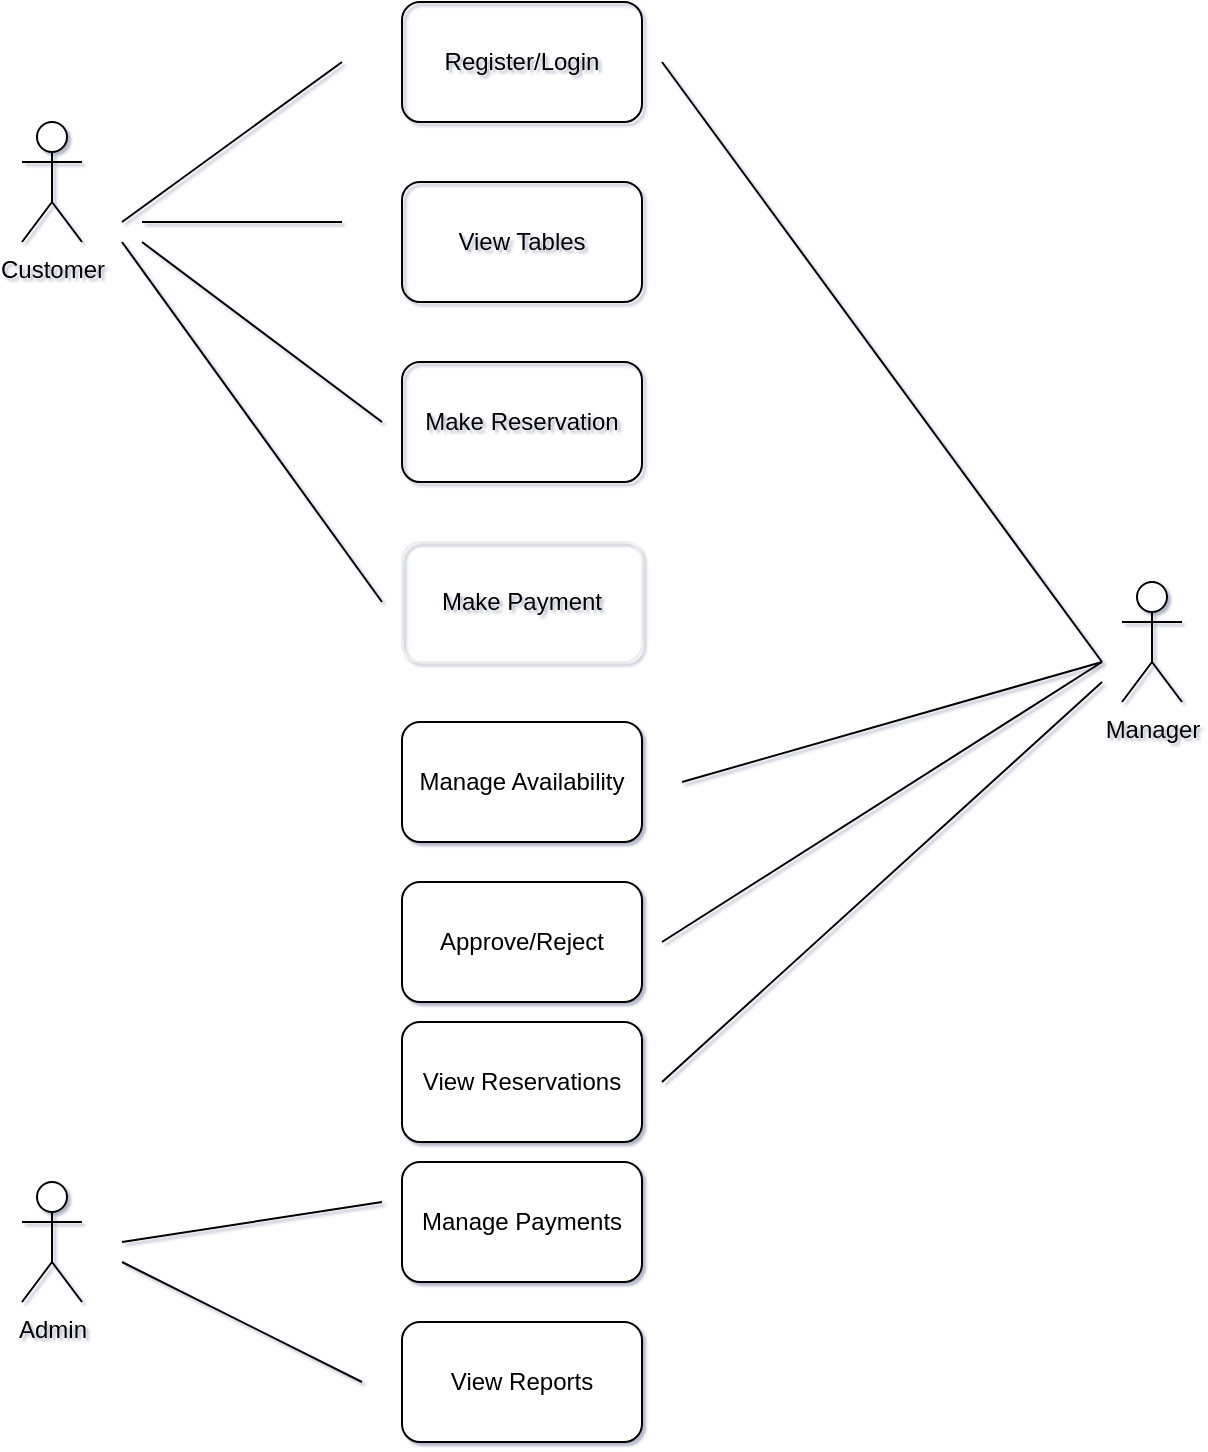<mxfile version="27.0.5">
  <diagram name="Page-1" id="1rQfDiHg1om-UEj6KufO">
    <mxGraphModel dx="1216" dy="813" grid="1" gridSize="10" guides="1" tooltips="1" connect="1" arrows="1" fold="1" page="1" pageScale="1" pageWidth="850" pageHeight="1100" background="light-dark(#FFFFFF,#FFFFFF)" math="0" shadow="1">
      <root>
        <mxCell id="0" />
        <mxCell id="1" parent="0" />
        <mxCell id="QRISFsCbMV7mXxoAjQTP-1" value="Customer&lt;div&gt;&lt;br&gt;&lt;/div&gt;" style="shape=umlActor;verticalLabelPosition=bottom;verticalAlign=top;html=1;outlineConnect=0;strokeColor=light-dark(#000000,#000000);fontColor=light-dark(#000000,#000000);" parent="1" vertex="1">
          <mxGeometry x="70" y="100" width="30" height="60" as="geometry" />
        </mxCell>
        <mxCell id="QRISFsCbMV7mXxoAjQTP-4" value="Register/Login" style="rounded=1;whiteSpace=wrap;html=1;fillColor=none;strokeColor=light-dark(#000000,#000000);fontColor=light-dark(#000000,#000000);" parent="1" vertex="1">
          <mxGeometry x="260" y="40" width="120" height="60" as="geometry" />
        </mxCell>
        <mxCell id="QRISFsCbMV7mXxoAjQTP-5" value="View Tables" style="rounded=1;whiteSpace=wrap;html=1;fillColor=none;strokeColor=light-dark(#000000,#000000);fontColor=light-dark(#000000,#000000);" parent="1" vertex="1">
          <mxGeometry x="260" y="130" width="120" height="60" as="geometry" />
        </mxCell>
        <mxCell id="QRISFsCbMV7mXxoAjQTP-6" value="Make Reservation" style="rounded=1;whiteSpace=wrap;html=1;fillColor=none;strokeColor=light-dark(#000000,#000000);fontColor=light-dark(#000000,#000000);" parent="1" vertex="1">
          <mxGeometry x="260" y="220" width="120" height="60" as="geometry" />
        </mxCell>
        <mxCell id="QRISFsCbMV7mXxoAjQTP-7" value="Make Payment" style="rounded=1;whiteSpace=wrap;html=1;fillColor=none;strokeColor=light-dark(#EDEDED,#000000);fontColor=light-dark(#000000,#000000);" parent="1" vertex="1">
          <mxGeometry x="260" y="310" width="120" height="60" as="geometry" />
        </mxCell>
        <mxCell id="QRISFsCbMV7mXxoAjQTP-8" value="Manage Availability" style="rounded=1;whiteSpace=wrap;html=1;fillColor=light-dark(#FFFFFF,#FFFFFF);strokeColor=light-dark(#000000,#000000);fontColor=light-dark(#000000,#000000);" parent="1" vertex="1">
          <mxGeometry x="260" y="400" width="120" height="60" as="geometry" />
        </mxCell>
        <mxCell id="QRISFsCbMV7mXxoAjQTP-9" value="&lt;font style=&quot;color: light-dark(rgb(0, 0, 0), rgb(0, 0, 0));&quot;&gt;Approve/Reject&lt;/font&gt;" style="rounded=1;whiteSpace=wrap;html=1;fillColor=light-dark(#FFFFFF,#FFFFFF);strokeColor=light-dark(#000000,#000000);" parent="1" vertex="1">
          <mxGeometry x="260" y="480" width="120" height="60" as="geometry" />
        </mxCell>
        <mxCell id="QRISFsCbMV7mXxoAjQTP-10" value="&lt;font style=&quot;color: light-dark(rgb(0, 0, 0), rgb(0, 0, 0));&quot;&gt;View Reservations&lt;/font&gt;" style="rounded=1;whiteSpace=wrap;html=1;fillColor=light-dark(#FFFFFF,#FFFFFF);strokeColor=light-dark(#000000,#000000);" parent="1" vertex="1">
          <mxGeometry x="260" y="550" width="120" height="60" as="geometry" />
        </mxCell>
        <mxCell id="QRISFsCbMV7mXxoAjQTP-11" value="Manage Payments" style="rounded=1;whiteSpace=wrap;html=1;fillColor=light-dark(#FFFFFF,#FFFFFF);strokeColor=light-dark(#000000,#000000);fontColor=light-dark(#000000,#000000);" parent="1" vertex="1">
          <mxGeometry x="260" y="620" width="120" height="60" as="geometry" />
        </mxCell>
        <mxCell id="QRISFsCbMV7mXxoAjQTP-12" value="View Reports" style="rounded=1;whiteSpace=wrap;html=1;fillColor=light-dark(#FFFFFF,#FFFFFF);strokeColor=light-dark(#000000,#000000);fontColor=light-dark(#000000,#000000);" parent="1" vertex="1">
          <mxGeometry x="260" y="700" width="120" height="60" as="geometry" />
        </mxCell>
        <mxCell id="QRISFsCbMV7mXxoAjQTP-15" value="Manager" style="shape=umlActor;verticalLabelPosition=bottom;verticalAlign=top;html=1;outlineConnect=0;strokeColor=light-dark(#000000,#000000);fontColor=light-dark(#000000,#000000);" parent="1" vertex="1">
          <mxGeometry x="620" y="330" width="30" height="60" as="geometry" />
        </mxCell>
        <mxCell id="QRISFsCbMV7mXxoAjQTP-16" value="Admin" style="shape=umlActor;verticalLabelPosition=bottom;verticalAlign=top;html=1;outlineConnect=0;strokeColor=light-dark(#000000,#000000);fontColor=light-dark(#000000,#000000);" parent="1" vertex="1">
          <mxGeometry x="70" y="630" width="30" height="60" as="geometry" />
        </mxCell>
        <mxCell id="QRISFsCbMV7mXxoAjQTP-28" value="" style="endArrow=none;html=1;rounded=0;strokeColor=light-dark(#000000,#000000);" parent="1" edge="1">
          <mxGeometry width="50" height="50" relative="1" as="geometry">
            <mxPoint x="120" y="150" as="sourcePoint" />
            <mxPoint x="230" y="70" as="targetPoint" />
          </mxGeometry>
        </mxCell>
        <mxCell id="QRISFsCbMV7mXxoAjQTP-29" value="" style="endArrow=none;html=1;rounded=0;strokeColor=light-dark(#000000,#000000);" parent="1" edge="1">
          <mxGeometry width="50" height="50" relative="1" as="geometry">
            <mxPoint x="130" y="150" as="sourcePoint" />
            <mxPoint x="230" y="150" as="targetPoint" />
          </mxGeometry>
        </mxCell>
        <mxCell id="QRISFsCbMV7mXxoAjQTP-30" value="" style="endArrow=none;html=1;rounded=0;strokeColor=light-dark(#000000,#000000);" parent="1" edge="1">
          <mxGeometry width="50" height="50" relative="1" as="geometry">
            <mxPoint x="130" y="160" as="sourcePoint" />
            <mxPoint x="250" y="250" as="targetPoint" />
          </mxGeometry>
        </mxCell>
        <mxCell id="QRISFsCbMV7mXxoAjQTP-31" value="" style="endArrow=none;html=1;rounded=0;strokeColor=light-dark(#000000,#000000);" parent="1" edge="1">
          <mxGeometry width="50" height="50" relative="1" as="geometry">
            <mxPoint x="120" y="160" as="sourcePoint" />
            <mxPoint x="250" y="340" as="targetPoint" />
          </mxGeometry>
        </mxCell>
        <mxCell id="QRISFsCbMV7mXxoAjQTP-32" value="" style="endArrow=none;html=1;rounded=0;strokeColor=light-dark(#000000,#000000);" parent="1" edge="1">
          <mxGeometry width="50" height="50" relative="1" as="geometry">
            <mxPoint x="400" y="430" as="sourcePoint" />
            <mxPoint x="610" y="370" as="targetPoint" />
          </mxGeometry>
        </mxCell>
        <mxCell id="QRISFsCbMV7mXxoAjQTP-33" value="" style="endArrow=none;html=1;rounded=0;strokeColor=light-dark(#000000,#000000);" parent="1" edge="1">
          <mxGeometry width="50" height="50" relative="1" as="geometry">
            <mxPoint x="390" y="70" as="sourcePoint" />
            <mxPoint x="610" y="370" as="targetPoint" />
          </mxGeometry>
        </mxCell>
        <mxCell id="QRISFsCbMV7mXxoAjQTP-34" value="" style="endArrow=none;html=1;rounded=0;strokeColor=light-dark(#000000,#000000);" parent="1" edge="1">
          <mxGeometry width="50" height="50" relative="1" as="geometry">
            <mxPoint x="390" y="510" as="sourcePoint" />
            <mxPoint x="610" y="370" as="targetPoint" />
          </mxGeometry>
        </mxCell>
        <mxCell id="QRISFsCbMV7mXxoAjQTP-36" value="" style="endArrow=none;html=1;rounded=0;strokeColor=light-dark(#000000,#000000);" parent="1" edge="1">
          <mxGeometry width="50" height="50" relative="1" as="geometry">
            <mxPoint x="120" y="660" as="sourcePoint" />
            <mxPoint x="250" y="640" as="targetPoint" />
          </mxGeometry>
        </mxCell>
        <mxCell id="QRISFsCbMV7mXxoAjQTP-37" value="" style="endArrow=none;html=1;rounded=0;strokeColor=light-dark(#000000,#000000);" parent="1" edge="1">
          <mxGeometry width="50" height="50" relative="1" as="geometry">
            <mxPoint x="120" y="670" as="sourcePoint" />
            <mxPoint x="240" y="730" as="targetPoint" />
          </mxGeometry>
        </mxCell>
        <mxCell id="QRISFsCbMV7mXxoAjQTP-38" value="" style="endArrow=none;html=1;rounded=0;strokeColor=light-dark(#000000,#000000);" parent="1" edge="1">
          <mxGeometry width="50" height="50" relative="1" as="geometry">
            <mxPoint x="390" y="580" as="sourcePoint" />
            <mxPoint x="610" y="380" as="targetPoint" />
          </mxGeometry>
        </mxCell>
      </root>
    </mxGraphModel>
  </diagram>
</mxfile>
